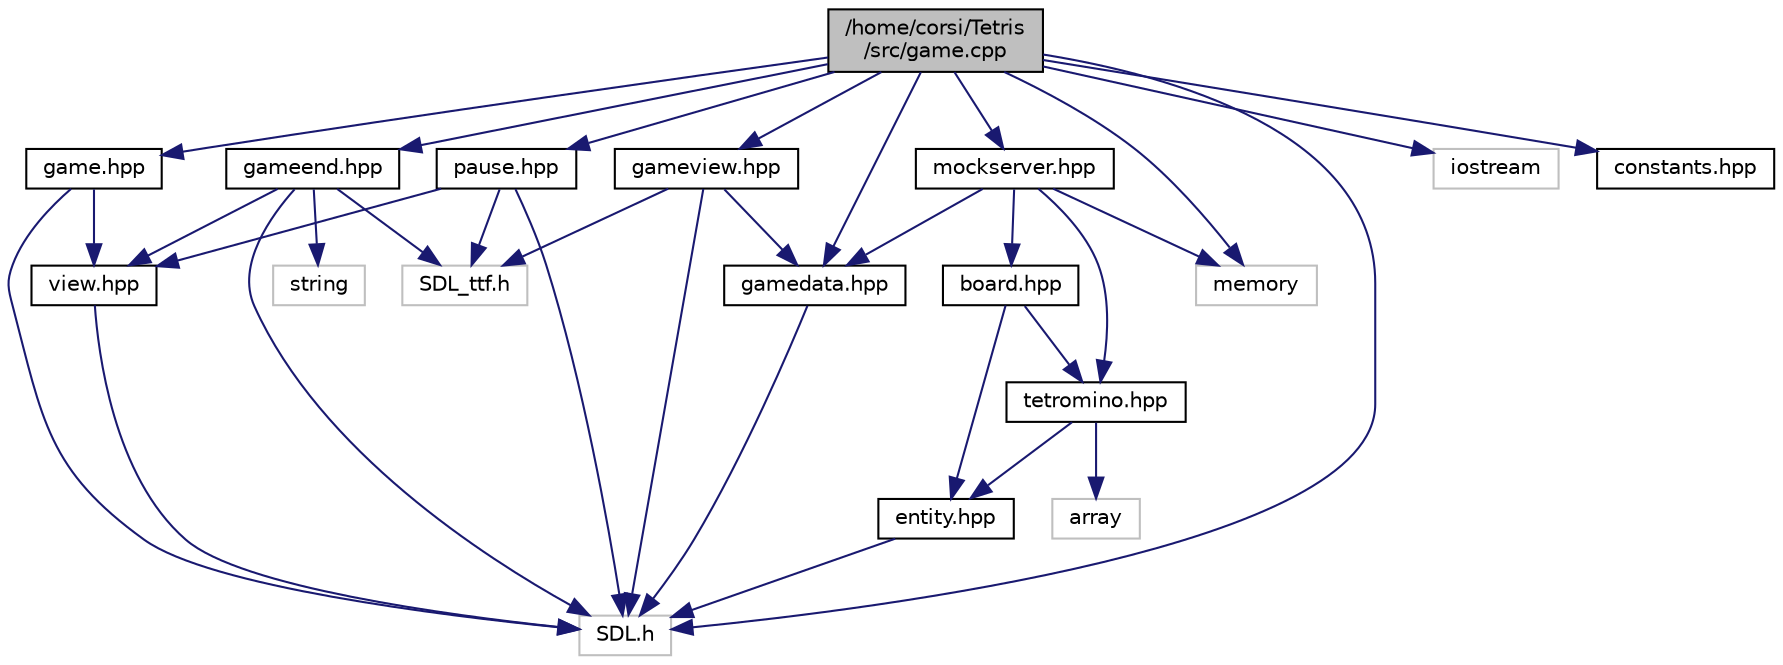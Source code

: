 digraph "/home/corsi/Tetris/src/game.cpp"
{
 // LATEX_PDF_SIZE
  edge [fontname="Helvetica",fontsize="10",labelfontname="Helvetica",labelfontsize="10"];
  node [fontname="Helvetica",fontsize="10",shape=record];
  Node1 [label="/home/corsi/Tetris\l/src/game.cpp",height=0.2,width=0.4,color="black", fillcolor="grey75", style="filled", fontcolor="black",tooltip="This file handles the settings of the game looping."];
  Node1 -> Node2 [color="midnightblue",fontsize="10",style="solid"];
  Node2 [label="game.hpp",height=0.2,width=0.4,color="black", fillcolor="white", style="filled",URL="$game_8hpp_source.html",tooltip=" "];
  Node2 -> Node3 [color="midnightblue",fontsize="10",style="solid"];
  Node3 [label="SDL.h",height=0.2,width=0.4,color="grey75", fillcolor="white", style="filled",tooltip=" "];
  Node2 -> Node4 [color="midnightblue",fontsize="10",style="solid"];
  Node4 [label="view.hpp",height=0.2,width=0.4,color="black", fillcolor="white", style="filled",URL="$view_8hpp_source.html",tooltip=" "];
  Node4 -> Node3 [color="midnightblue",fontsize="10",style="solid"];
  Node1 -> Node3 [color="midnightblue",fontsize="10",style="solid"];
  Node1 -> Node5 [color="midnightblue",fontsize="10",style="solid"];
  Node5 [label="iostream",height=0.2,width=0.4,color="grey75", fillcolor="white", style="filled",tooltip=" "];
  Node1 -> Node6 [color="midnightblue",fontsize="10",style="solid"];
  Node6 [label="gameview.hpp",height=0.2,width=0.4,color="black", fillcolor="white", style="filled",URL="$gameview_8hpp_source.html",tooltip=" "];
  Node6 -> Node3 [color="midnightblue",fontsize="10",style="solid"];
  Node6 -> Node7 [color="midnightblue",fontsize="10",style="solid"];
  Node7 [label="SDL_ttf.h",height=0.2,width=0.4,color="grey75", fillcolor="white", style="filled",tooltip=" "];
  Node6 -> Node8 [color="midnightblue",fontsize="10",style="solid"];
  Node8 [label="gamedata.hpp",height=0.2,width=0.4,color="black", fillcolor="white", style="filled",URL="$gamedata_8hpp_source.html",tooltip=" "];
  Node8 -> Node3 [color="midnightblue",fontsize="10",style="solid"];
  Node1 -> Node8 [color="midnightblue",fontsize="10",style="solid"];
  Node1 -> Node9 [color="midnightblue",fontsize="10",style="solid"];
  Node9 [label="mockserver.hpp",height=0.2,width=0.4,color="black", fillcolor="white", style="filled",URL="$mockserver_8hpp_source.html",tooltip=" "];
  Node9 -> Node10 [color="midnightblue",fontsize="10",style="solid"];
  Node10 [label="board.hpp",height=0.2,width=0.4,color="black", fillcolor="white", style="filled",URL="$board_8hpp_source.html",tooltip=" "];
  Node10 -> Node11 [color="midnightblue",fontsize="10",style="solid"];
  Node11 [label="entity.hpp",height=0.2,width=0.4,color="black", fillcolor="white", style="filled",URL="$entity_8hpp_source.html",tooltip=" "];
  Node11 -> Node3 [color="midnightblue",fontsize="10",style="solid"];
  Node10 -> Node12 [color="midnightblue",fontsize="10",style="solid"];
  Node12 [label="tetromino.hpp",height=0.2,width=0.4,color="black", fillcolor="white", style="filled",URL="$tetromino_8hpp_source.html",tooltip=" "];
  Node12 -> Node13 [color="midnightblue",fontsize="10",style="solid"];
  Node13 [label="array",height=0.2,width=0.4,color="grey75", fillcolor="white", style="filled",tooltip=" "];
  Node12 -> Node11 [color="midnightblue",fontsize="10",style="solid"];
  Node9 -> Node12 [color="midnightblue",fontsize="10",style="solid"];
  Node9 -> Node8 [color="midnightblue",fontsize="10",style="solid"];
  Node9 -> Node14 [color="midnightblue",fontsize="10",style="solid"];
  Node14 [label="memory",height=0.2,width=0.4,color="grey75", fillcolor="white", style="filled",tooltip=" "];
  Node1 -> Node15 [color="midnightblue",fontsize="10",style="solid"];
  Node15 [label="constants.hpp",height=0.2,width=0.4,color="black", fillcolor="white", style="filled",URL="$constants_8hpp_source.html",tooltip=" "];
  Node1 -> Node16 [color="midnightblue",fontsize="10",style="solid"];
  Node16 [label="gameend.hpp",height=0.2,width=0.4,color="black", fillcolor="white", style="filled",URL="$gameend_8hpp_source.html",tooltip=" "];
  Node16 -> Node3 [color="midnightblue",fontsize="10",style="solid"];
  Node16 -> Node7 [color="midnightblue",fontsize="10",style="solid"];
  Node16 -> Node4 [color="midnightblue",fontsize="10",style="solid"];
  Node16 -> Node17 [color="midnightblue",fontsize="10",style="solid"];
  Node17 [label="string",height=0.2,width=0.4,color="grey75", fillcolor="white", style="filled",tooltip=" "];
  Node1 -> Node18 [color="midnightblue",fontsize="10",style="solid"];
  Node18 [label="pause.hpp",height=0.2,width=0.4,color="black", fillcolor="white", style="filled",URL="$pause_8hpp_source.html",tooltip=" "];
  Node18 -> Node3 [color="midnightblue",fontsize="10",style="solid"];
  Node18 -> Node7 [color="midnightblue",fontsize="10",style="solid"];
  Node18 -> Node4 [color="midnightblue",fontsize="10",style="solid"];
  Node1 -> Node14 [color="midnightblue",fontsize="10",style="solid"];
}
